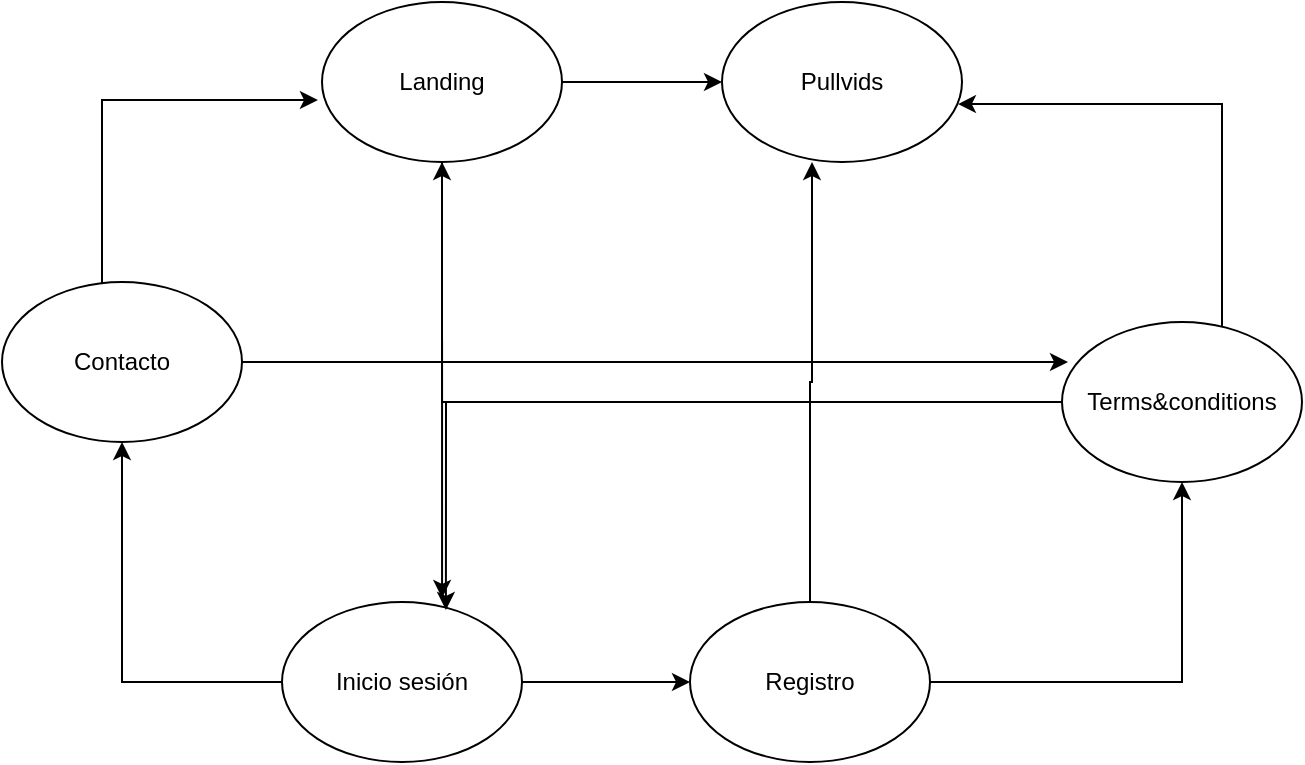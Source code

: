 <mxfile version="20.7.4" type="device"><diagram id="P75NGDyfTWmfypWzxAAB" name="Página-1"><mxGraphModel dx="1434" dy="788" grid="1" gridSize="10" guides="1" tooltips="1" connect="1" arrows="1" fold="1" page="1" pageScale="1" pageWidth="827" pageHeight="1169" math="0" shadow="0"><root><mxCell id="0"/><mxCell id="1" parent="0"/><mxCell id="M7T40FzcC0e7UBPYItzU-7" style="edgeStyle=orthogonalEdgeStyle;rounded=0;orthogonalLoop=1;jettySize=auto;html=1;entryX=0.025;entryY=0.25;entryDx=0;entryDy=0;entryPerimeter=0;" edge="1" parent="1" source="M7T40FzcC0e7UBPYItzU-1" target="M7T40FzcC0e7UBPYItzU-6"><mxGeometry relative="1" as="geometry"/></mxCell><mxCell id="M7T40FzcC0e7UBPYItzU-10" style="edgeStyle=orthogonalEdgeStyle;rounded=0;orthogonalLoop=1;jettySize=auto;html=1;entryX=-0.017;entryY=0.613;entryDx=0;entryDy=0;entryPerimeter=0;" edge="1" parent="1" source="M7T40FzcC0e7UBPYItzU-1" target="M7T40FzcC0e7UBPYItzU-2"><mxGeometry relative="1" as="geometry"><mxPoint x="220" y="230" as="targetPoint"/><Array as="points"><mxPoint x="120" y="189"/></Array></mxGeometry></mxCell><mxCell id="M7T40FzcC0e7UBPYItzU-1" value="Contacto" style="ellipse;whiteSpace=wrap;html=1;" vertex="1" parent="1"><mxGeometry x="70" y="280" width="120" height="80" as="geometry"/></mxCell><mxCell id="M7T40FzcC0e7UBPYItzU-8" style="edgeStyle=orthogonalEdgeStyle;rounded=0;orthogonalLoop=1;jettySize=auto;html=1;entryX=0.667;entryY=-0.025;entryDx=0;entryDy=0;entryPerimeter=0;" edge="1" parent="1" source="M7T40FzcC0e7UBPYItzU-2" target="M7T40FzcC0e7UBPYItzU-3"><mxGeometry relative="1" as="geometry"/></mxCell><mxCell id="M7T40FzcC0e7UBPYItzU-19" style="edgeStyle=orthogonalEdgeStyle;rounded=0;orthogonalLoop=1;jettySize=auto;html=1;" edge="1" parent="1" source="M7T40FzcC0e7UBPYItzU-2" target="M7T40FzcC0e7UBPYItzU-5"><mxGeometry relative="1" as="geometry"/></mxCell><mxCell id="M7T40FzcC0e7UBPYItzU-2" value="Landing" style="ellipse;whiteSpace=wrap;html=1;" vertex="1" parent="1"><mxGeometry x="230" y="140" width="120" height="80" as="geometry"/></mxCell><mxCell id="M7T40FzcC0e7UBPYItzU-12" style="edgeStyle=orthogonalEdgeStyle;rounded=0;orthogonalLoop=1;jettySize=auto;html=1;" edge="1" parent="1" source="M7T40FzcC0e7UBPYItzU-3" target="M7T40FzcC0e7UBPYItzU-4"><mxGeometry relative="1" as="geometry"/></mxCell><mxCell id="M7T40FzcC0e7UBPYItzU-3" value="Inicio sesión" style="ellipse;whiteSpace=wrap;html=1;" vertex="1" parent="1"><mxGeometry x="210" y="440" width="120" height="80" as="geometry"/></mxCell><mxCell id="M7T40FzcC0e7UBPYItzU-13" style="edgeStyle=orthogonalEdgeStyle;rounded=0;orthogonalLoop=1;jettySize=auto;html=1;entryX=0.375;entryY=1;entryDx=0;entryDy=0;entryPerimeter=0;" edge="1" parent="1" source="M7T40FzcC0e7UBPYItzU-4" target="M7T40FzcC0e7UBPYItzU-5"><mxGeometry relative="1" as="geometry"/></mxCell><mxCell id="M7T40FzcC0e7UBPYItzU-14" style="edgeStyle=orthogonalEdgeStyle;rounded=0;orthogonalLoop=1;jettySize=auto;html=1;entryX=0.5;entryY=1;entryDx=0;entryDy=0;" edge="1" parent="1" source="M7T40FzcC0e7UBPYItzU-4" target="M7T40FzcC0e7UBPYItzU-6"><mxGeometry relative="1" as="geometry"/></mxCell><mxCell id="M7T40FzcC0e7UBPYItzU-4" value="Registro" style="ellipse;whiteSpace=wrap;html=1;" vertex="1" parent="1"><mxGeometry x="414" y="440" width="120" height="80" as="geometry"/></mxCell><mxCell id="M7T40FzcC0e7UBPYItzU-5" value="Pullvids" style="ellipse;whiteSpace=wrap;html=1;" vertex="1" parent="1"><mxGeometry x="430" y="140" width="120" height="80" as="geometry"/></mxCell><mxCell id="M7T40FzcC0e7UBPYItzU-15" style="edgeStyle=orthogonalEdgeStyle;rounded=0;orthogonalLoop=1;jettySize=auto;html=1;entryX=0.983;entryY=0.638;entryDx=0;entryDy=0;entryPerimeter=0;" edge="1" parent="1" source="M7T40FzcC0e7UBPYItzU-6" target="M7T40FzcC0e7UBPYItzU-5"><mxGeometry relative="1" as="geometry"><Array as="points"><mxPoint x="680" y="191"/></Array></mxGeometry></mxCell><mxCell id="M7T40FzcC0e7UBPYItzU-17" style="edgeStyle=orthogonalEdgeStyle;rounded=0;orthogonalLoop=1;jettySize=auto;html=1;entryX=0.683;entryY=0.05;entryDx=0;entryDy=0;entryPerimeter=0;" edge="1" parent="1" source="M7T40FzcC0e7UBPYItzU-6" target="M7T40FzcC0e7UBPYItzU-3"><mxGeometry relative="1" as="geometry"><mxPoint x="290" y="390" as="targetPoint"/></mxGeometry></mxCell><mxCell id="M7T40FzcC0e7UBPYItzU-18" style="edgeStyle=orthogonalEdgeStyle;rounded=0;orthogonalLoop=1;jettySize=auto;html=1;" edge="1" parent="1" source="M7T40FzcC0e7UBPYItzU-6" target="M7T40FzcC0e7UBPYItzU-2"><mxGeometry relative="1" as="geometry"/></mxCell><mxCell id="M7T40FzcC0e7UBPYItzU-6" value="Terms&amp;amp;conditions" style="ellipse;whiteSpace=wrap;html=1;" vertex="1" parent="1"><mxGeometry x="600" y="300" width="120" height="80" as="geometry"/></mxCell><mxCell id="M7T40FzcC0e7UBPYItzU-11" style="edgeStyle=orthogonalEdgeStyle;rounded=0;orthogonalLoop=1;jettySize=auto;html=1;exitX=0;exitY=0.5;exitDx=0;exitDy=0;" edge="1" parent="1" source="M7T40FzcC0e7UBPYItzU-3" target="M7T40FzcC0e7UBPYItzU-1"><mxGeometry relative="1" as="geometry"/></mxCell></root></mxGraphModel></diagram></mxfile>